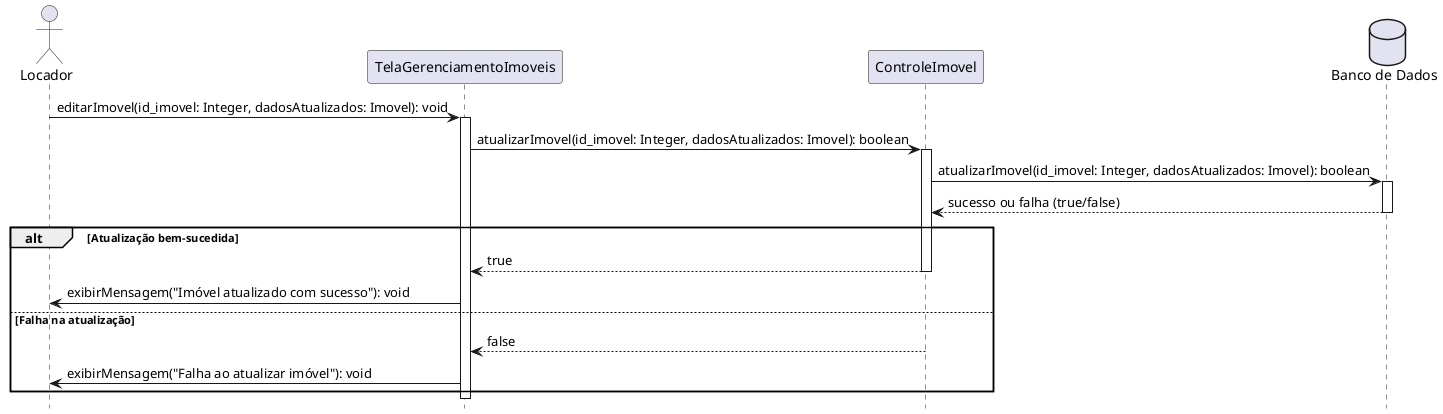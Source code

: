 @startuml "Editar Imóvel"
hide footbox

actor Locador as locador
participant "TelaGerenciamentoImoveis" as tela_gerenciamento
participant "ControleImovel" as controle_imoveis
database "Banco de Dados" as bd

locador -> tela_gerenciamento: editarImovel(id_imovel: Integer, dadosAtualizados: Imovel): void
activate tela_gerenciamento

tela_gerenciamento -> controle_imoveis: atualizarImovel(id_imovel: Integer, dadosAtualizados: Imovel): boolean
activate controle_imoveis

controle_imoveis -> bd: atualizarImovel(id_imovel: Integer, dadosAtualizados: Imovel): boolean
activate bd

bd --> controle_imoveis: sucesso ou falha (true/false)
deactivate bd

alt Atualização bem-sucedida
    controle_imoveis --> tela_gerenciamento: true
    deactivate controle_imoveis
    tela_gerenciamento -> locador: exibirMensagem("Imóvel atualizado com sucesso"): void
else Falha na atualização
    controle_imoveis --> tela_gerenciamento: false
    deactivate controle_imoveis
    tela_gerenciamento -> locador: exibirMensagem("Falha ao atualizar imóvel"): void
end

deactivate tela_gerenciamento

@enduml
